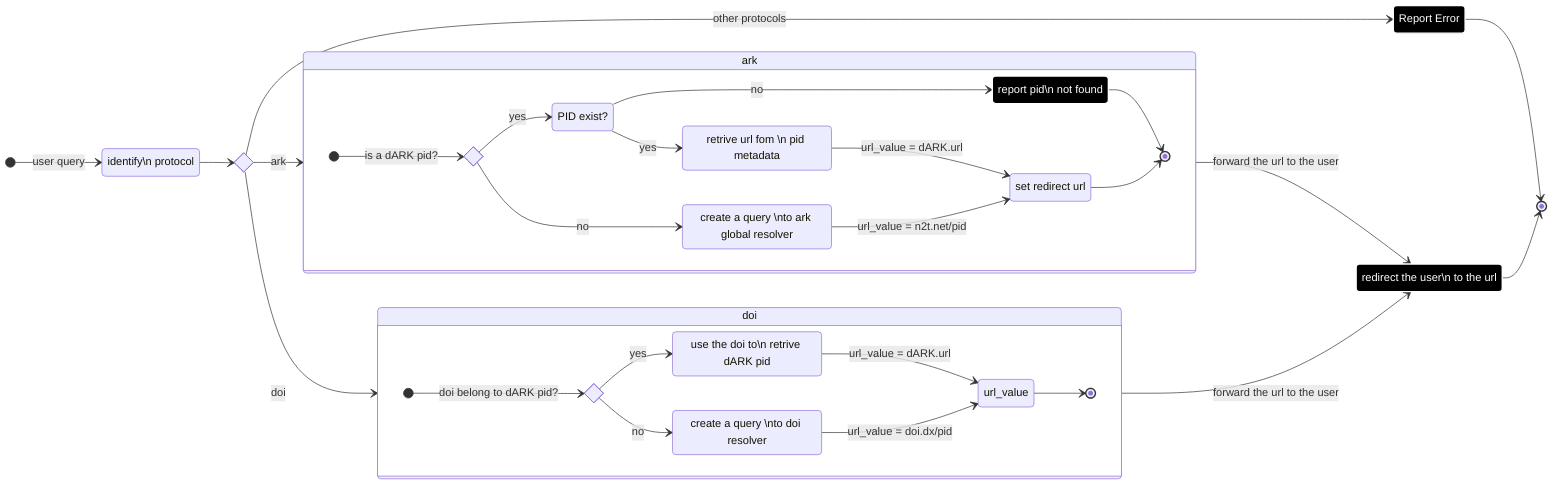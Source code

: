 stateDiagram-v2
        direction LR

        classDef red fill:red,stroke:black,stroke-width:2px,color:#fff
        classDef black fill:black,stroke:white,stroke-width:2px,color:#fff


        state "identify\n  protocol" as ip1
        state if_prot <<choice>>
        state "Report Error" as error_state

        state "ark" as ark {
            direction LR
            
            state if_dark <<choice>>


            ark_a: retrive url fom \n pid metadata
            ark_b: create a query \nto ark global resolver
            ark_c: set redirect url
            dark_exist: PID exist?

            error_dark_state: report pid\n not found
            

            [*] --> if_dark : is a dARK pid?
            if_dark --> dark_exist : yes
            
            dark_exist --> error_dark_state: no 
            dark_exist --> ark_a: yes
            

            if_dark --> ark_b: no
            
            
            ark_a --> ark_c : url_value = dARK.url

            ark_b --> ark_c : url_value = n2t.net/pid


            ark_c --> [*]

            error_dark_state --> [*]

        }

        state "doi" as doi {
            s2direction LR
            
            state if_doi <<choice>>
            doi_a: use the doi to\n retrive dARK pid
            doi_b: create a query \nto doi resolver
            doi_c: url_value
            

            [*] --> if_doi : doi belong to dARK pid?
            if_doi --> doi_a: yes
            if_doi --> doi_b: no
            doi_a --> doi_c : url_value = dARK.url
            doi_b --> doi_c : url_value = doi.dx/pid
            doi_c --> [*]
        }

        state "redirect the user\n to the url" as forward_user

        [*] --> ip1 : user query
        ip1 --> if_prot
        if_prot --> ark : ark
        if_prot --> doi : doi
        if_prot --> error_state : other protocols
        
        error_state --> [*]

        ark --> forward_user : forward the url to the user
        doi --> forward_user : forward the url to the user
        forward_user --> [*]
        


        class error_state as black
        class forward_user as black
        class error_dark_state as black